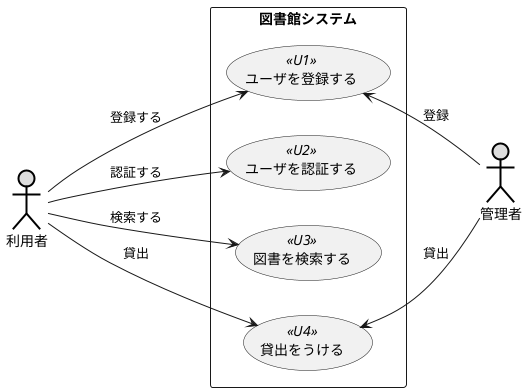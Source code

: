 @startuml 例題3
left to right direction
actor 利用者#DDDDDD;line:black;line.bold;
actor 管理者#DDDDDD;line:black;line.bold;
rectangle 図書館システム {
usecase ユーザを登録する << U1 >>
usecase ユーザを認証する << U2 >>
usecase 図書を検索する << U3 >>
usecase 貸出をうける << U4 >>
}
利用者--> ユーザを登録する : 登録する
利用者---> ユーザを認証する :認証する
利用者---> 図書を検索する :検索する
利用者---> 貸出をうける :貸出
ユーザを登録する <-- 管理者 :登録
貸出をうける <-- 管理者 :貸出
@enduml